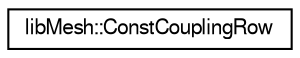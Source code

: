 digraph "Graphical Class Hierarchy"
{
  edge [fontname="FreeSans",fontsize="10",labelfontname="FreeSans",labelfontsize="10"];
  node [fontname="FreeSans",fontsize="10",shape=record];
  rankdir="LR";
  Node1 [label="libMesh::ConstCouplingRow",height=0.2,width=0.4,color="black", fillcolor="white", style="filled",URL="$classlibMesh_1_1ConstCouplingRow.html"];
}
